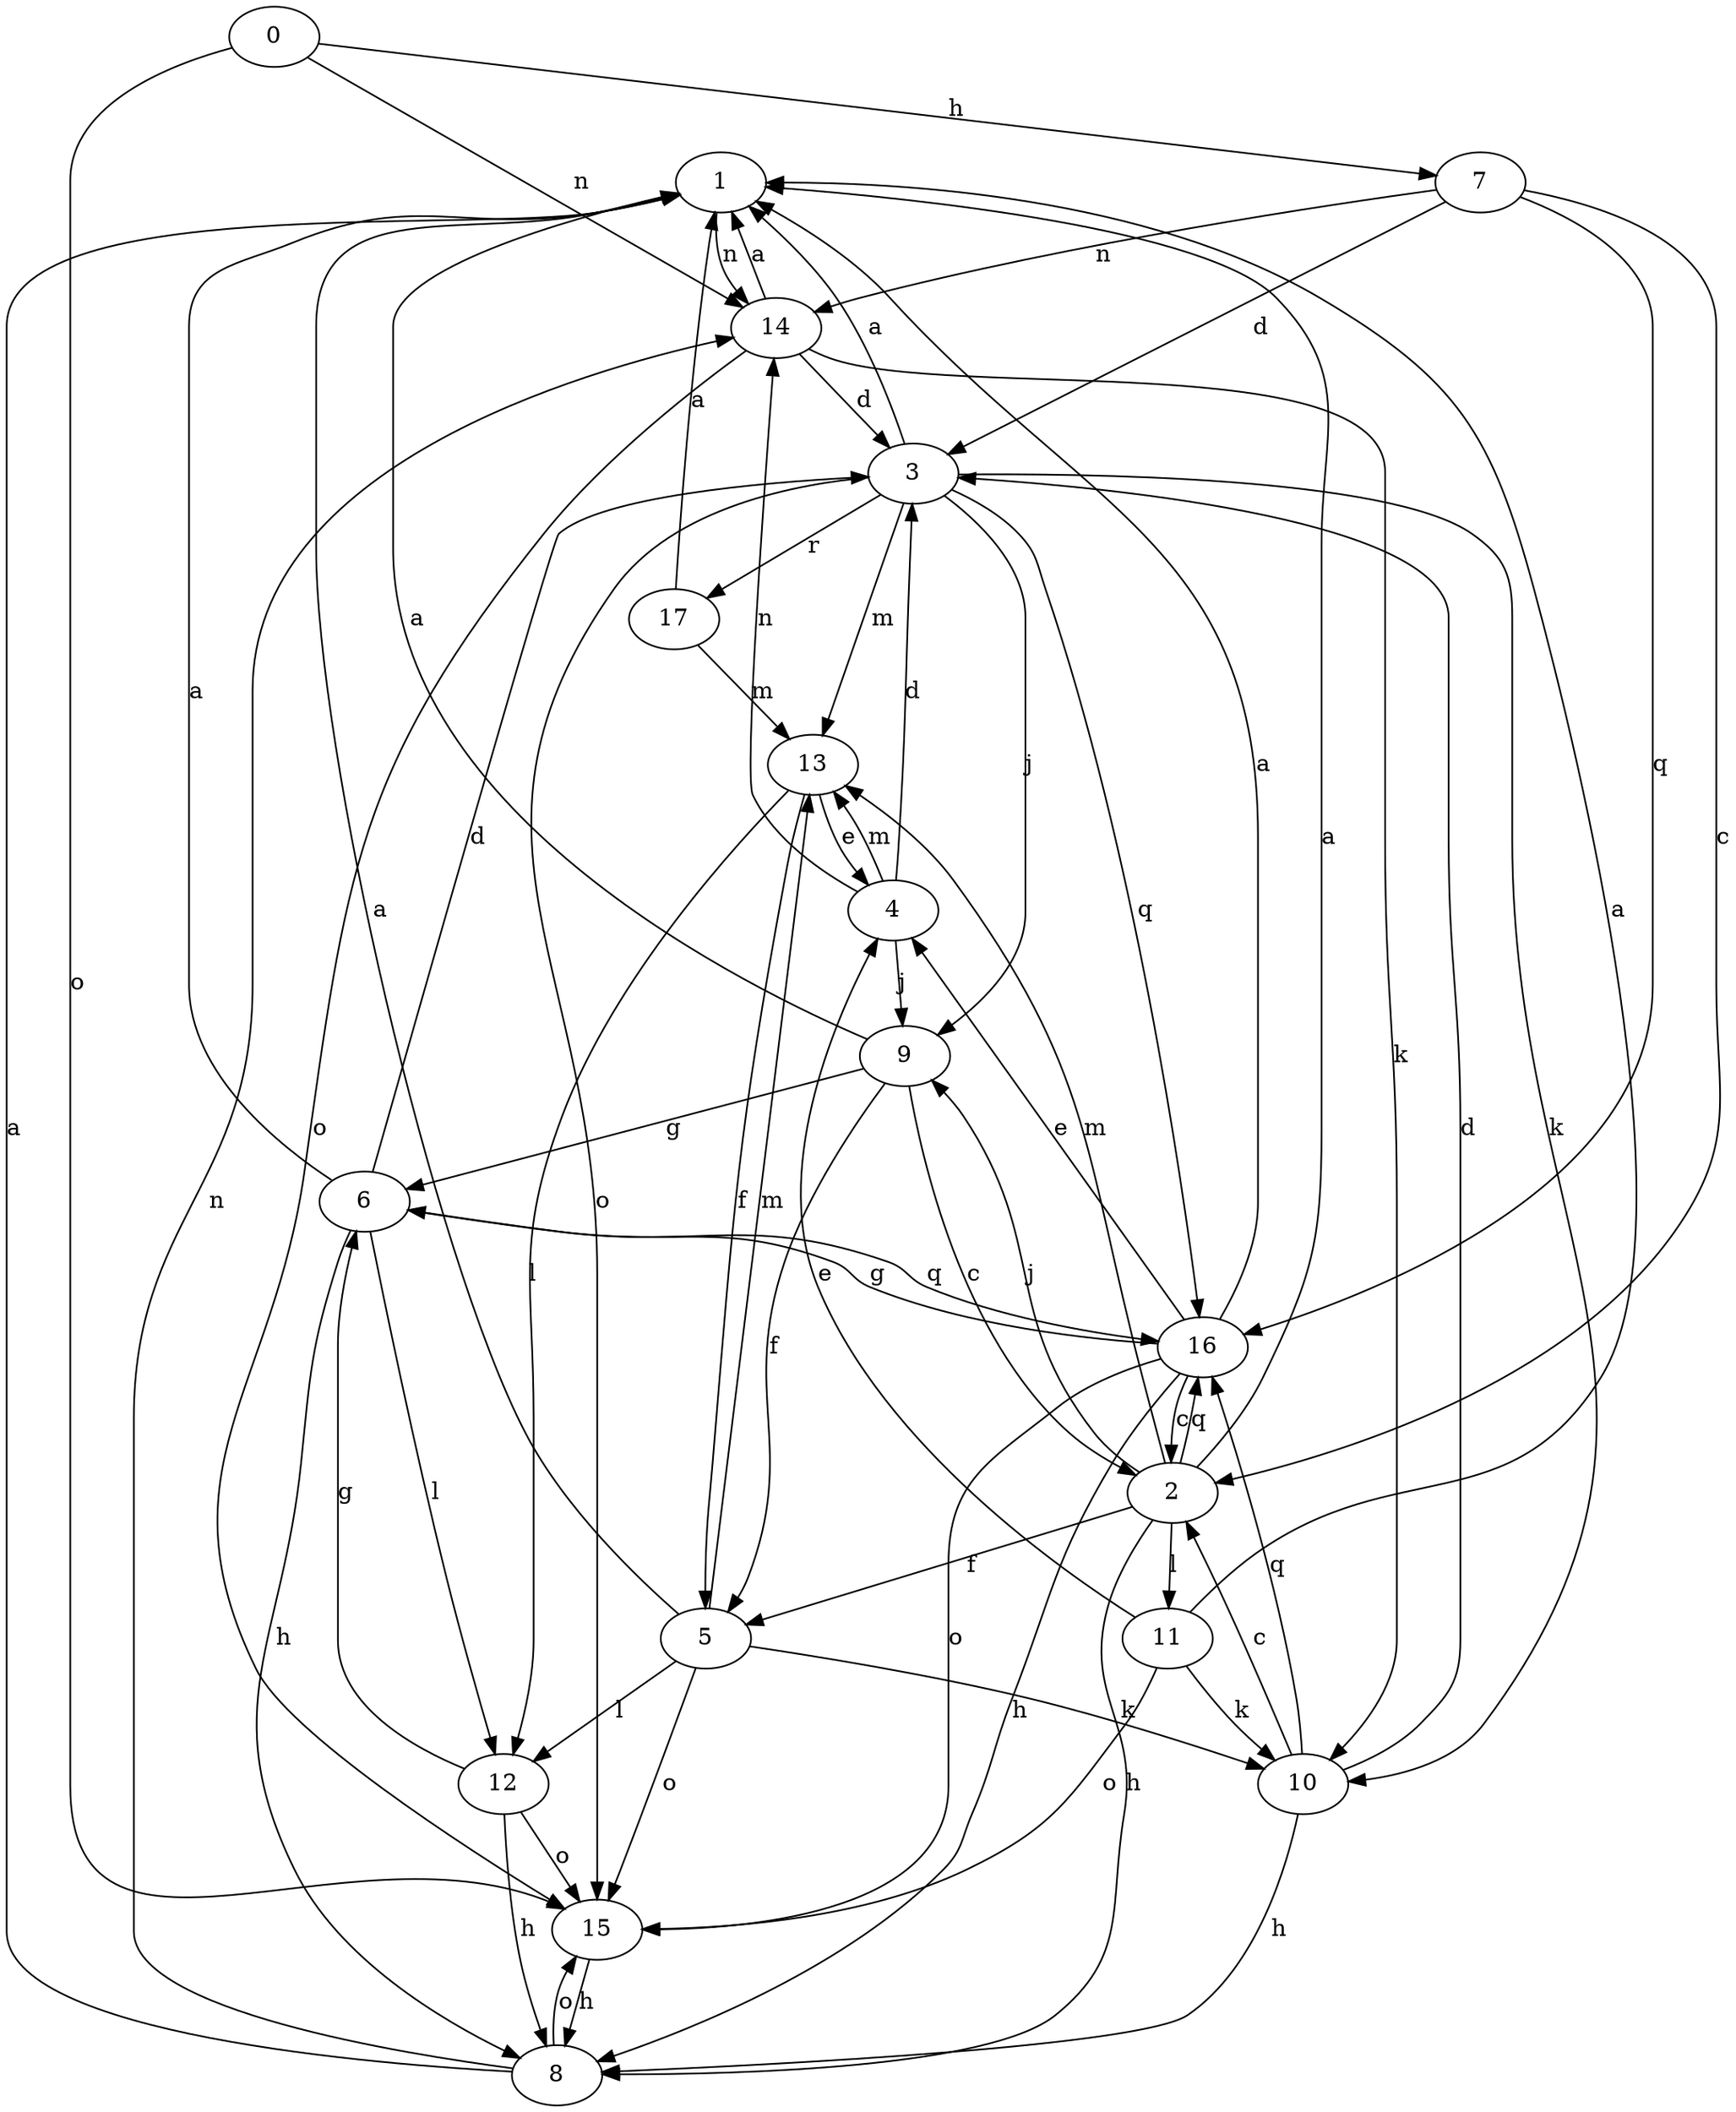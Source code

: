 strict digraph  {
1;
2;
3;
0;
4;
5;
6;
7;
8;
9;
10;
11;
12;
13;
14;
15;
16;
17;
1 -> 14  [label=n];
2 -> 1  [label=a];
2 -> 5  [label=f];
2 -> 8  [label=h];
2 -> 9  [label=j];
2 -> 11  [label=l];
2 -> 13  [label=m];
2 -> 16  [label=q];
3 -> 1  [label=a];
3 -> 9  [label=j];
3 -> 10  [label=k];
3 -> 13  [label=m];
3 -> 15  [label=o];
3 -> 16  [label=q];
3 -> 17  [label=r];
0 -> 7  [label=h];
0 -> 14  [label=n];
0 -> 15  [label=o];
4 -> 3  [label=d];
4 -> 9  [label=j];
4 -> 13  [label=m];
4 -> 14  [label=n];
5 -> 1  [label=a];
5 -> 10  [label=k];
5 -> 12  [label=l];
5 -> 13  [label=m];
5 -> 15  [label=o];
6 -> 1  [label=a];
6 -> 3  [label=d];
6 -> 8  [label=h];
6 -> 12  [label=l];
6 -> 16  [label=q];
7 -> 2  [label=c];
7 -> 3  [label=d];
7 -> 14  [label=n];
7 -> 16  [label=q];
8 -> 1  [label=a];
8 -> 14  [label=n];
8 -> 15  [label=o];
9 -> 1  [label=a];
9 -> 2  [label=c];
9 -> 5  [label=f];
9 -> 6  [label=g];
10 -> 2  [label=c];
10 -> 3  [label=d];
10 -> 8  [label=h];
10 -> 16  [label=q];
11 -> 1  [label=a];
11 -> 4  [label=e];
11 -> 10  [label=k];
11 -> 15  [label=o];
12 -> 6  [label=g];
12 -> 8  [label=h];
12 -> 15  [label=o];
13 -> 4  [label=e];
13 -> 5  [label=f];
13 -> 12  [label=l];
14 -> 1  [label=a];
14 -> 3  [label=d];
14 -> 10  [label=k];
14 -> 15  [label=o];
15 -> 8  [label=h];
16 -> 1  [label=a];
16 -> 2  [label=c];
16 -> 4  [label=e];
16 -> 6  [label=g];
16 -> 8  [label=h];
16 -> 15  [label=o];
17 -> 1  [label=a];
17 -> 13  [label=m];
}
